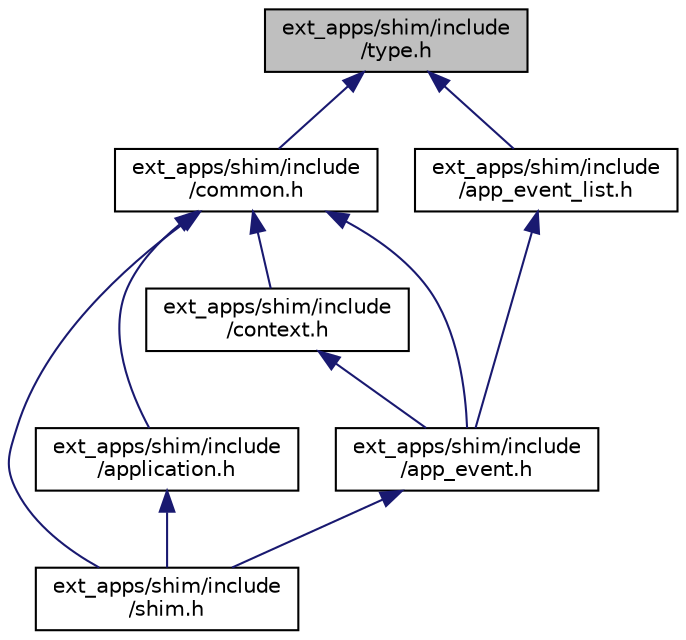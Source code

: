 digraph "ext_apps/shim/include/type.h"
{
  edge [fontname="Helvetica",fontsize="10",labelfontname="Helvetica",labelfontsize="10"];
  node [fontname="Helvetica",fontsize="10",shape=record];
  Node1 [label="ext_apps/shim/include\l/type.h",height=0.2,width=0.4,color="black", fillcolor="grey75", style="filled", fontcolor="black"];
  Node1 -> Node2 [dir="back",color="midnightblue",fontsize="10",style="solid",fontname="Helvetica"];
  Node2 [label="ext_apps/shim/include\l/common.h",height=0.2,width=0.4,color="black", fillcolor="white", style="filled",URL="$ext__apps_2shim_2include_2common_8h.html"];
  Node2 -> Node3 [dir="back",color="midnightblue",fontsize="10",style="solid",fontname="Helvetica"];
  Node3 [label="ext_apps/shim/include\l/app_event.h",height=0.2,width=0.4,color="black", fillcolor="white", style="filled",URL="$ext__apps_2shim_2include_2app__event_8h.html"];
  Node3 -> Node4 [dir="back",color="midnightblue",fontsize="10",style="solid",fontname="Helvetica"];
  Node4 [label="ext_apps/shim/include\l/shim.h",height=0.2,width=0.4,color="black", fillcolor="white", style="filled",URL="$ext__apps_2shim_2include_2shim_8h.html"];
  Node2 -> Node5 [dir="back",color="midnightblue",fontsize="10",style="solid",fontname="Helvetica"];
  Node5 [label="ext_apps/shim/include\l/context.h",height=0.2,width=0.4,color="black", fillcolor="white", style="filled",URL="$ext__apps_2shim_2include_2context_8h.html"];
  Node5 -> Node3 [dir="back",color="midnightblue",fontsize="10",style="solid",fontname="Helvetica"];
  Node2 -> Node6 [dir="back",color="midnightblue",fontsize="10",style="solid",fontname="Helvetica"];
  Node6 [label="ext_apps/shim/include\l/application.h",height=0.2,width=0.4,color="black", fillcolor="white", style="filled",URL="$ext__apps_2shim_2include_2application_8h.html"];
  Node6 -> Node4 [dir="back",color="midnightblue",fontsize="10",style="solid",fontname="Helvetica"];
  Node2 -> Node4 [dir="back",color="midnightblue",fontsize="10",style="solid",fontname="Helvetica"];
  Node1 -> Node7 [dir="back",color="midnightblue",fontsize="10",style="solid",fontname="Helvetica"];
  Node7 [label="ext_apps/shim/include\l/app_event_list.h",height=0.2,width=0.4,color="black", fillcolor="white", style="filled",URL="$ext__apps_2shim_2include_2app__event__list_8h.html"];
  Node7 -> Node3 [dir="back",color="midnightblue",fontsize="10",style="solid",fontname="Helvetica"];
}
